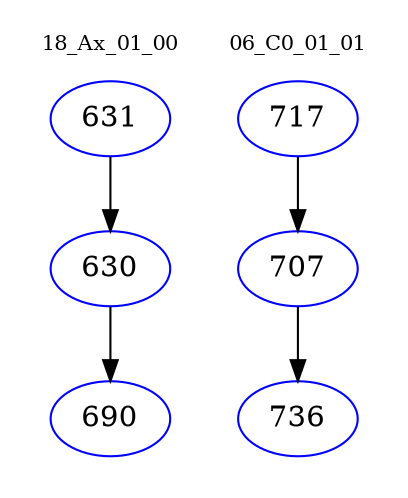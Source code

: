 digraph{
subgraph cluster_0 {
color = white
label = "18_Ax_01_00";
fontsize=10;
T0_631 [label="631", color="blue"]
T0_631 -> T0_630 [color="black"]
T0_630 [label="630", color="blue"]
T0_630 -> T0_690 [color="black"]
T0_690 [label="690", color="blue"]
}
subgraph cluster_1 {
color = white
label = "06_C0_01_01";
fontsize=10;
T1_717 [label="717", color="blue"]
T1_717 -> T1_707 [color="black"]
T1_707 [label="707", color="blue"]
T1_707 -> T1_736 [color="black"]
T1_736 [label="736", color="blue"]
}
}
